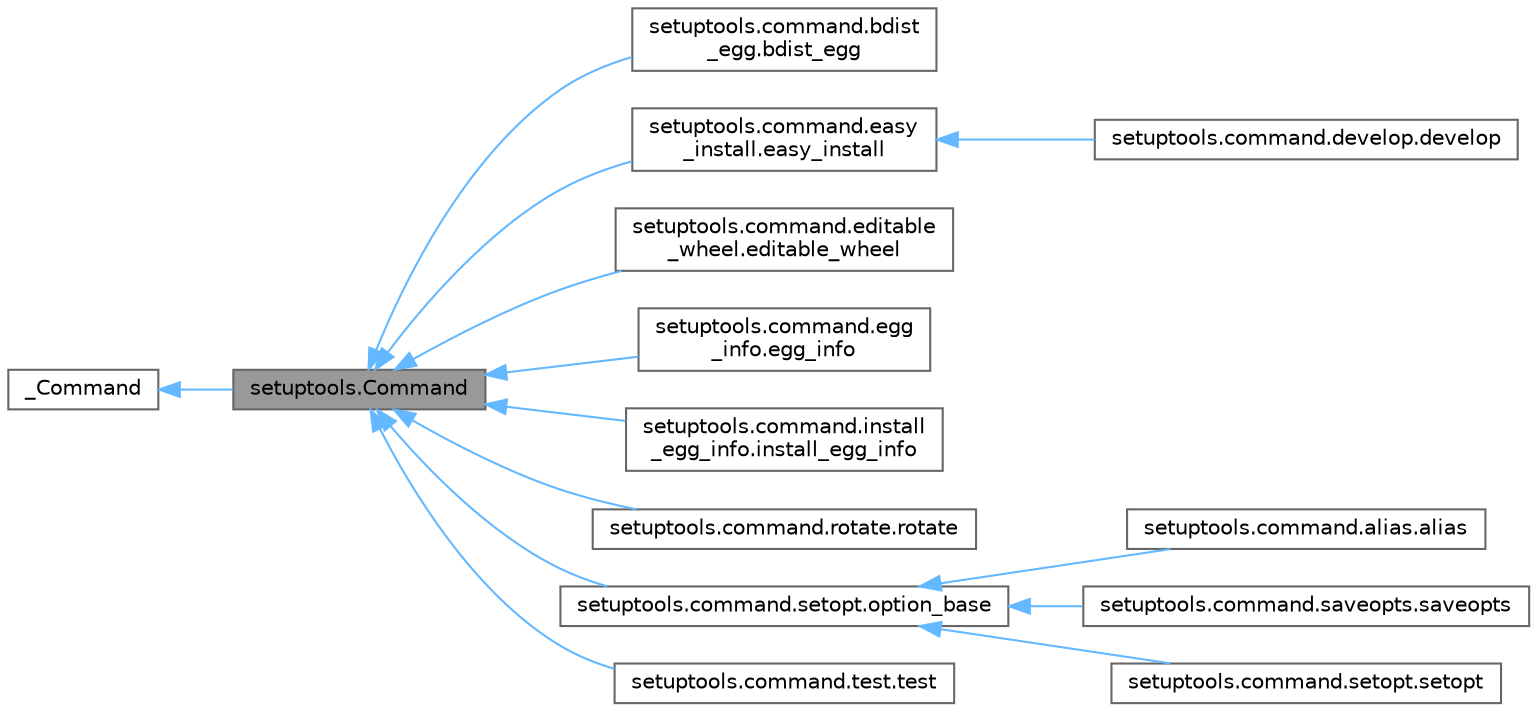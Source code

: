 digraph "setuptools.Command"
{
 // LATEX_PDF_SIZE
  bgcolor="transparent";
  edge [fontname=Helvetica,fontsize=10,labelfontname=Helvetica,labelfontsize=10];
  node [fontname=Helvetica,fontsize=10,shape=box,height=0.2,width=0.4];
  rankdir="LR";
  Node1 [id="Node000001",label="setuptools.Command",height=0.2,width=0.4,color="gray40", fillcolor="grey60", style="filled", fontcolor="black",tooltip=" "];
  Node2 -> Node1 [id="edge1_Node000001_Node000002",dir="back",color="steelblue1",style="solid",tooltip=" "];
  Node2 [id="Node000002",label="_Command",height=0.2,width=0.4,color="gray40", fillcolor="white", style="filled",tooltip=" "];
  Node1 -> Node3 [id="edge2_Node000001_Node000003",dir="back",color="steelblue1",style="solid",tooltip=" "];
  Node3 [id="Node000003",label="setuptools.command.bdist\l_egg.bdist_egg",height=0.2,width=0.4,color="gray40", fillcolor="white", style="filled",URL="$classsetuptools_1_1command_1_1bdist__egg_1_1bdist__egg.html",tooltip=" "];
  Node1 -> Node4 [id="edge3_Node000001_Node000004",dir="back",color="steelblue1",style="solid",tooltip=" "];
  Node4 [id="Node000004",label="setuptools.command.easy\l_install.easy_install",height=0.2,width=0.4,color="gray40", fillcolor="white", style="filled",URL="$classsetuptools_1_1command_1_1easy__install_1_1easy__install.html",tooltip=" "];
  Node4 -> Node5 [id="edge4_Node000004_Node000005",dir="back",color="steelblue1",style="solid",tooltip=" "];
  Node5 [id="Node000005",label="setuptools.command.develop.develop",height=0.2,width=0.4,color="gray40", fillcolor="white", style="filled",URL="$classsetuptools_1_1command_1_1develop_1_1develop.html",tooltip=" "];
  Node1 -> Node6 [id="edge5_Node000001_Node000006",dir="back",color="steelblue1",style="solid",tooltip=" "];
  Node6 [id="Node000006",label="setuptools.command.editable\l_wheel.editable_wheel",height=0.2,width=0.4,color="gray40", fillcolor="white", style="filled",URL="$classsetuptools_1_1command_1_1editable__wheel_1_1editable__wheel.html",tooltip=" "];
  Node1 -> Node7 [id="edge6_Node000001_Node000007",dir="back",color="steelblue1",style="solid",tooltip=" "];
  Node7 [id="Node000007",label="setuptools.command.egg\l_info.egg_info",height=0.2,width=0.4,color="gray40", fillcolor="white", style="filled",URL="$classsetuptools_1_1command_1_1egg__info_1_1egg__info.html",tooltip=" "];
  Node1 -> Node8 [id="edge7_Node000001_Node000008",dir="back",color="steelblue1",style="solid",tooltip=" "];
  Node8 [id="Node000008",label="setuptools.command.install\l_egg_info.install_egg_info",height=0.2,width=0.4,color="gray40", fillcolor="white", style="filled",URL="$classsetuptools_1_1command_1_1install__egg__info_1_1install__egg__info.html",tooltip=" "];
  Node1 -> Node9 [id="edge8_Node000001_Node000009",dir="back",color="steelblue1",style="solid",tooltip=" "];
  Node9 [id="Node000009",label="setuptools.command.rotate.rotate",height=0.2,width=0.4,color="gray40", fillcolor="white", style="filled",URL="$classsetuptools_1_1command_1_1rotate_1_1rotate.html",tooltip=" "];
  Node1 -> Node10 [id="edge9_Node000001_Node000010",dir="back",color="steelblue1",style="solid",tooltip=" "];
  Node10 [id="Node000010",label="setuptools.command.setopt.option_base",height=0.2,width=0.4,color="gray40", fillcolor="white", style="filled",URL="$classsetuptools_1_1command_1_1setopt_1_1option__base.html",tooltip=" "];
  Node10 -> Node11 [id="edge10_Node000010_Node000011",dir="back",color="steelblue1",style="solid",tooltip=" "];
  Node11 [id="Node000011",label="setuptools.command.alias.alias",height=0.2,width=0.4,color="gray40", fillcolor="white", style="filled",URL="$classsetuptools_1_1command_1_1alias_1_1alias.html",tooltip=" "];
  Node10 -> Node12 [id="edge11_Node000010_Node000012",dir="back",color="steelblue1",style="solid",tooltip=" "];
  Node12 [id="Node000012",label="setuptools.command.saveopts.saveopts",height=0.2,width=0.4,color="gray40", fillcolor="white", style="filled",URL="$classsetuptools_1_1command_1_1saveopts_1_1saveopts.html",tooltip=" "];
  Node10 -> Node13 [id="edge12_Node000010_Node000013",dir="back",color="steelblue1",style="solid",tooltip=" "];
  Node13 [id="Node000013",label="setuptools.command.setopt.setopt",height=0.2,width=0.4,color="gray40", fillcolor="white", style="filled",URL="$classsetuptools_1_1command_1_1setopt_1_1setopt.html",tooltip=" "];
  Node1 -> Node14 [id="edge13_Node000001_Node000014",dir="back",color="steelblue1",style="solid",tooltip=" "];
  Node14 [id="Node000014",label="setuptools.command.test.test",height=0.2,width=0.4,color="gray40", fillcolor="white", style="filled",URL="$classsetuptools_1_1command_1_1test_1_1test.html",tooltip=" "];
}
